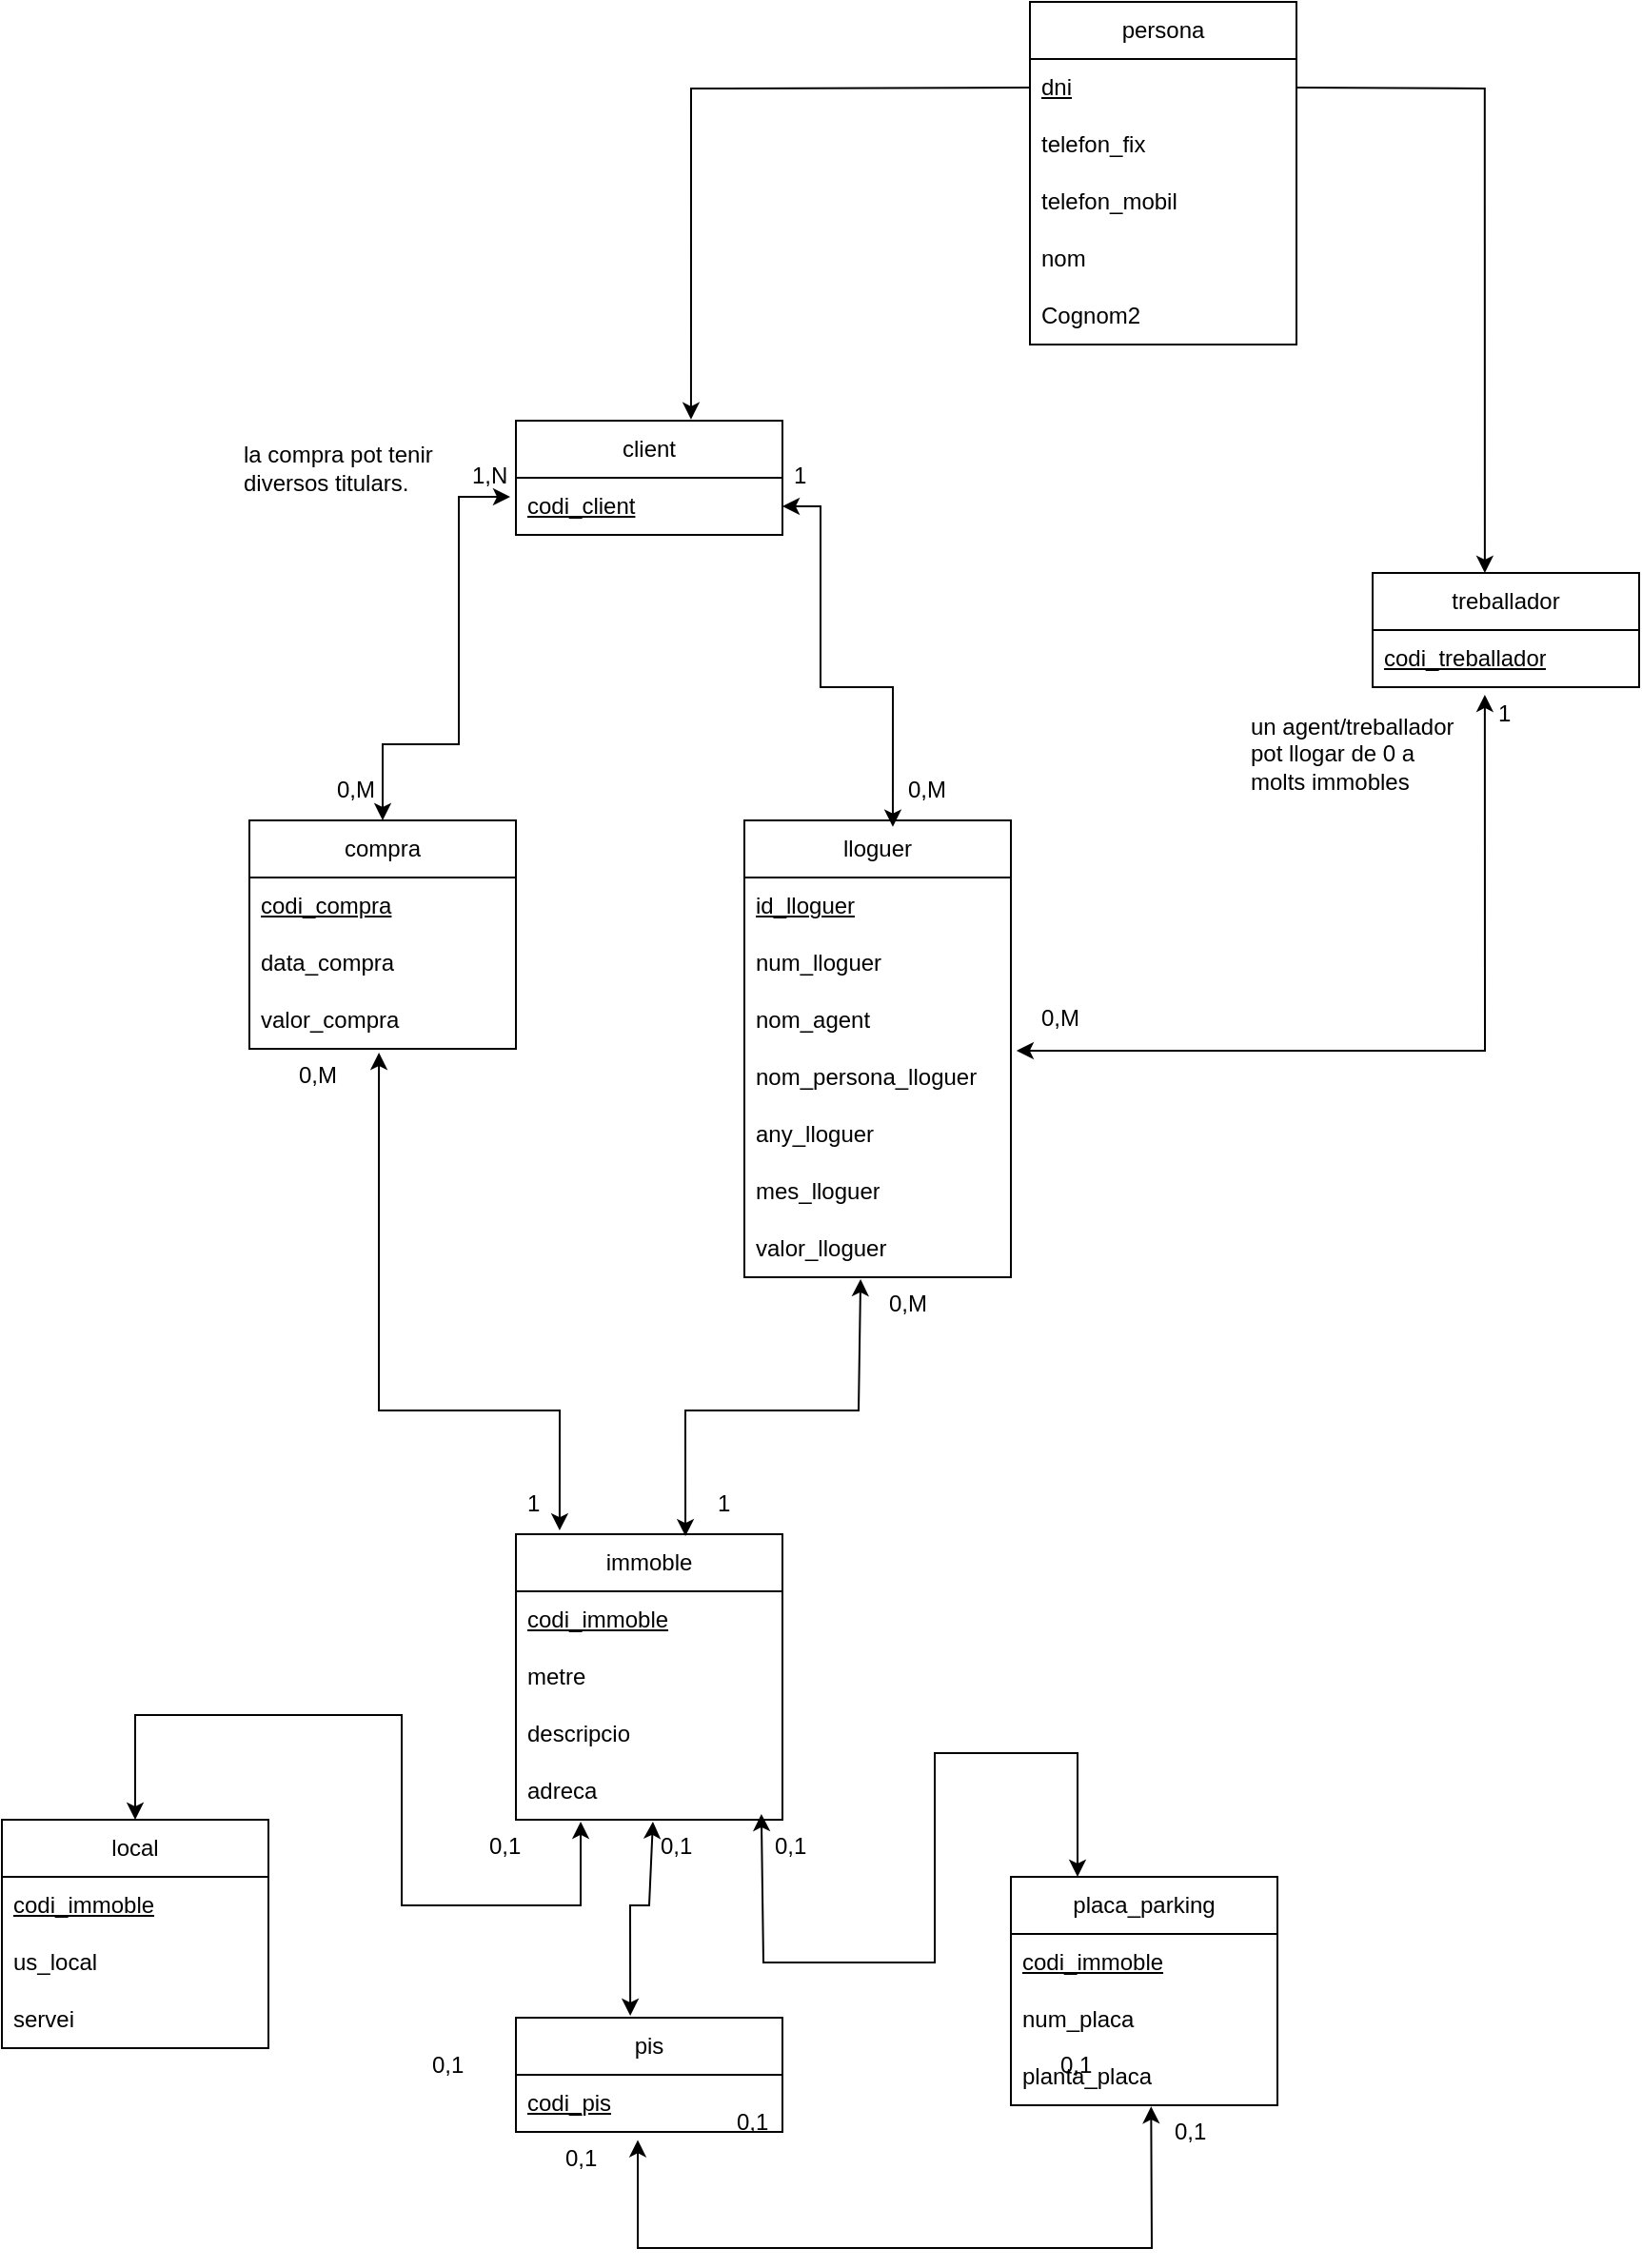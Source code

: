 <mxfile version="24.7.17">
  <diagram name="Pàgina-1" id="SRd085F0_NReQPcWsws4">
    <mxGraphModel dx="1968" dy="598" grid="1" gridSize="10" guides="1" tooltips="1" connect="1" arrows="1" fold="1" page="1" pageScale="1" pageWidth="827" pageHeight="1169" math="0" shadow="0">
      <root>
        <mxCell id="0" />
        <mxCell id="1" parent="0" />
        <mxCell id="tAQXnPftDMbQxo3-cld4-1" value="client" style="swimlane;fontStyle=0;childLayout=stackLayout;horizontal=1;startSize=30;horizontalStack=0;resizeParent=1;resizeParentMax=0;resizeLast=0;collapsible=1;marginBottom=0;whiteSpace=wrap;html=1;" parent="1" vertex="1">
          <mxGeometry x="60" y="270" width="140" height="60" as="geometry" />
        </mxCell>
        <mxCell id="tAQXnPftDMbQxo3-cld4-14" value="&lt;u&gt;codi_client&lt;/u&gt;" style="text;strokeColor=none;fillColor=none;align=left;verticalAlign=middle;spacingLeft=4;spacingRight=4;overflow=hidden;points=[[0,0.5],[1,0.5]];portConstraint=eastwest;rotatable=0;whiteSpace=wrap;html=1;" parent="tAQXnPftDMbQxo3-cld4-1" vertex="1">
          <mxGeometry y="30" width="140" height="30" as="geometry" />
        </mxCell>
        <mxCell id="tAQXnPftDMbQxo3-cld4-7" value="treballador" style="swimlane;fontStyle=0;childLayout=stackLayout;horizontal=1;startSize=30;horizontalStack=0;resizeParent=1;resizeParentMax=0;resizeLast=0;collapsible=1;marginBottom=0;whiteSpace=wrap;html=1;" parent="1" vertex="1">
          <mxGeometry x="510" y="350" width="140" height="60" as="geometry" />
        </mxCell>
        <mxCell id="tAQXnPftDMbQxo3-cld4-8" value="&lt;u&gt;codi_treballador&lt;/u&gt;" style="text;strokeColor=none;fillColor=none;align=left;verticalAlign=middle;spacingLeft=4;spacingRight=4;overflow=hidden;points=[[0,0.5],[1,0.5]];portConstraint=eastwest;rotatable=0;whiteSpace=wrap;html=1;" parent="tAQXnPftDMbQxo3-cld4-7" vertex="1">
          <mxGeometry y="30" width="140" height="30" as="geometry" />
        </mxCell>
        <mxCell id="tAQXnPftDMbQxo3-cld4-15" value="immoble" style="swimlane;fontStyle=0;childLayout=stackLayout;horizontal=1;startSize=30;horizontalStack=0;resizeParent=1;resizeParentMax=0;resizeLast=0;collapsible=1;marginBottom=0;whiteSpace=wrap;html=1;" parent="1" vertex="1">
          <mxGeometry x="60" y="855" width="140" height="150" as="geometry" />
        </mxCell>
        <mxCell id="tAQXnPftDMbQxo3-cld4-16" value="&lt;u&gt;codi_immoble&lt;/u&gt;" style="text;strokeColor=none;fillColor=none;align=left;verticalAlign=middle;spacingLeft=4;spacingRight=4;overflow=hidden;points=[[0,0.5],[1,0.5]];portConstraint=eastwest;rotatable=0;whiteSpace=wrap;html=1;" parent="tAQXnPftDMbQxo3-cld4-15" vertex="1">
          <mxGeometry y="30" width="140" height="30" as="geometry" />
        </mxCell>
        <mxCell id="tAQXnPftDMbQxo3-cld4-17" value="metre" style="text;strokeColor=none;fillColor=none;align=left;verticalAlign=middle;spacingLeft=4;spacingRight=4;overflow=hidden;points=[[0,0.5],[1,0.5]];portConstraint=eastwest;rotatable=0;whiteSpace=wrap;html=1;" parent="tAQXnPftDMbQxo3-cld4-15" vertex="1">
          <mxGeometry y="60" width="140" height="30" as="geometry" />
        </mxCell>
        <mxCell id="tAQXnPftDMbQxo3-cld4-18" value="descripcio" style="text;strokeColor=none;fillColor=none;align=left;verticalAlign=middle;spacingLeft=4;spacingRight=4;overflow=hidden;points=[[0,0.5],[1,0.5]];portConstraint=eastwest;rotatable=0;whiteSpace=wrap;html=1;" parent="tAQXnPftDMbQxo3-cld4-15" vertex="1">
          <mxGeometry y="90" width="140" height="30" as="geometry" />
        </mxCell>
        <mxCell id="tAQXnPftDMbQxo3-cld4-19" value="adreca" style="text;strokeColor=none;fillColor=none;align=left;verticalAlign=middle;spacingLeft=4;spacingRight=4;overflow=hidden;points=[[0,0.5],[1,0.5]];portConstraint=eastwest;rotatable=0;whiteSpace=wrap;html=1;" parent="tAQXnPftDMbQxo3-cld4-15" vertex="1">
          <mxGeometry y="120" width="140" height="30" as="geometry" />
        </mxCell>
        <mxCell id="tAQXnPftDMbQxo3-cld4-22" value="pis" style="swimlane;fontStyle=0;childLayout=stackLayout;horizontal=1;startSize=30;horizontalStack=0;resizeParent=1;resizeParentMax=0;resizeLast=0;collapsible=1;marginBottom=0;whiteSpace=wrap;html=1;" parent="1" vertex="1">
          <mxGeometry x="60" y="1109" width="140" height="60" as="geometry" />
        </mxCell>
        <mxCell id="tAQXnPftDMbQxo3-cld4-23" value="&lt;u&gt;codi_pis&lt;/u&gt;" style="text;strokeColor=none;fillColor=none;align=left;verticalAlign=middle;spacingLeft=4;spacingRight=4;overflow=hidden;points=[[0,0.5],[1,0.5]];portConstraint=eastwest;rotatable=0;whiteSpace=wrap;html=1;" parent="tAQXnPftDMbQxo3-cld4-22" vertex="1">
          <mxGeometry y="30" width="140" height="30" as="geometry" />
        </mxCell>
        <mxCell id="tAQXnPftDMbQxo3-cld4-27" value="local" style="swimlane;fontStyle=0;childLayout=stackLayout;horizontal=1;startSize=30;horizontalStack=0;resizeParent=1;resizeParentMax=0;resizeLast=0;collapsible=1;marginBottom=0;whiteSpace=wrap;html=1;" parent="1" vertex="1">
          <mxGeometry x="-210" y="1005" width="140" height="120" as="geometry" />
        </mxCell>
        <mxCell id="eBgOaKsO6VGSohHFR5Lq-27" value="&lt;u&gt;codi_immoble&lt;/u&gt;" style="text;strokeColor=none;fillColor=none;align=left;verticalAlign=middle;spacingLeft=4;spacingRight=4;overflow=hidden;points=[[0,0.5],[1,0.5]];portConstraint=eastwest;rotatable=0;whiteSpace=wrap;html=1;" vertex="1" parent="tAQXnPftDMbQxo3-cld4-27">
          <mxGeometry y="30" width="140" height="30" as="geometry" />
        </mxCell>
        <mxCell id="tAQXnPftDMbQxo3-cld4-29" value="us_local" style="text;strokeColor=none;fillColor=none;align=left;verticalAlign=middle;spacingLeft=4;spacingRight=4;overflow=hidden;points=[[0,0.5],[1,0.5]];portConstraint=eastwest;rotatable=0;whiteSpace=wrap;html=1;" parent="tAQXnPftDMbQxo3-cld4-27" vertex="1">
          <mxGeometry y="60" width="140" height="30" as="geometry" />
        </mxCell>
        <mxCell id="tAQXnPftDMbQxo3-cld4-28" value="servei" style="text;strokeColor=none;fillColor=none;align=left;verticalAlign=middle;spacingLeft=4;spacingRight=4;overflow=hidden;points=[[0,0.5],[1,0.5]];portConstraint=eastwest;rotatable=0;whiteSpace=wrap;html=1;" parent="tAQXnPftDMbQxo3-cld4-27" vertex="1">
          <mxGeometry y="90" width="140" height="30" as="geometry" />
        </mxCell>
        <mxCell id="tAQXnPftDMbQxo3-cld4-30" value="placa_parking" style="swimlane;fontStyle=0;childLayout=stackLayout;horizontal=1;startSize=30;horizontalStack=0;resizeParent=1;resizeParentMax=0;resizeLast=0;collapsible=1;marginBottom=0;whiteSpace=wrap;html=1;" parent="1" vertex="1">
          <mxGeometry x="320" y="1035" width="140" height="120" as="geometry" />
        </mxCell>
        <mxCell id="eBgOaKsO6VGSohHFR5Lq-29" value="&lt;u&gt;codi_immoble&lt;/u&gt;" style="text;strokeColor=none;fillColor=none;align=left;verticalAlign=middle;spacingLeft=4;spacingRight=4;overflow=hidden;points=[[0,0.5],[1,0.5]];portConstraint=eastwest;rotatable=0;whiteSpace=wrap;html=1;" vertex="1" parent="tAQXnPftDMbQxo3-cld4-30">
          <mxGeometry y="30" width="140" height="30" as="geometry" />
        </mxCell>
        <mxCell id="tAQXnPftDMbQxo3-cld4-31" value="num_placa" style="text;strokeColor=none;fillColor=none;align=left;verticalAlign=middle;spacingLeft=4;spacingRight=4;overflow=hidden;points=[[0,0.5],[1,0.5]];portConstraint=eastwest;rotatable=0;whiteSpace=wrap;html=1;" parent="tAQXnPftDMbQxo3-cld4-30" vertex="1">
          <mxGeometry y="60" width="140" height="30" as="geometry" />
        </mxCell>
        <mxCell id="tAQXnPftDMbQxo3-cld4-32" value="planta_placa" style="text;strokeColor=none;fillColor=none;align=left;verticalAlign=middle;spacingLeft=4;spacingRight=4;overflow=hidden;points=[[0,0.5],[1,0.5]];portConstraint=eastwest;rotatable=0;whiteSpace=wrap;html=1;" parent="tAQXnPftDMbQxo3-cld4-30" vertex="1">
          <mxGeometry y="90" width="140" height="30" as="geometry" />
        </mxCell>
        <mxCell id="tAQXnPftDMbQxo3-cld4-34" value="compra" style="swimlane;fontStyle=0;childLayout=stackLayout;horizontal=1;startSize=30;horizontalStack=0;resizeParent=1;resizeParentMax=0;resizeLast=0;collapsible=1;marginBottom=0;whiteSpace=wrap;html=1;" parent="1" vertex="1">
          <mxGeometry x="-80" y="480" width="140" height="120" as="geometry" />
        </mxCell>
        <mxCell id="tAQXnPftDMbQxo3-cld4-35" value="&lt;u&gt;codi_compra&lt;/u&gt;" style="text;strokeColor=none;fillColor=none;align=left;verticalAlign=middle;spacingLeft=4;spacingRight=4;overflow=hidden;points=[[0,0.5],[1,0.5]];portConstraint=eastwest;rotatable=0;whiteSpace=wrap;html=1;" parent="tAQXnPftDMbQxo3-cld4-34" vertex="1">
          <mxGeometry y="30" width="140" height="30" as="geometry" />
        </mxCell>
        <mxCell id="tAQXnPftDMbQxo3-cld4-37" value="data_compra" style="text;strokeColor=none;fillColor=none;align=left;verticalAlign=middle;spacingLeft=4;spacingRight=4;overflow=hidden;points=[[0,0.5],[1,0.5]];portConstraint=eastwest;rotatable=0;whiteSpace=wrap;html=1;" parent="tAQXnPftDMbQxo3-cld4-34" vertex="1">
          <mxGeometry y="60" width="140" height="30" as="geometry" />
        </mxCell>
        <mxCell id="tAQXnPftDMbQxo3-cld4-36" value="valor_compra" style="text;strokeColor=none;fillColor=none;align=left;verticalAlign=middle;spacingLeft=4;spacingRight=4;overflow=hidden;points=[[0,0.5],[1,0.5]];portConstraint=eastwest;rotatable=0;whiteSpace=wrap;html=1;" parent="tAQXnPftDMbQxo3-cld4-34" vertex="1">
          <mxGeometry y="90" width="140" height="30" as="geometry" />
        </mxCell>
        <mxCell id="tAQXnPftDMbQxo3-cld4-38" value="lloguer" style="swimlane;fontStyle=0;childLayout=stackLayout;horizontal=1;startSize=30;horizontalStack=0;resizeParent=1;resizeParentMax=0;resizeLast=0;collapsible=1;marginBottom=0;whiteSpace=wrap;html=1;" parent="1" vertex="1">
          <mxGeometry x="180" y="480" width="140" height="240" as="geometry" />
        </mxCell>
        <mxCell id="eBgOaKsO6VGSohHFR5Lq-30" value="&lt;u&gt;id_lloguer&lt;/u&gt;" style="text;strokeColor=none;fillColor=none;align=left;verticalAlign=middle;spacingLeft=4;spacingRight=4;overflow=hidden;points=[[0,0.5],[1,0.5]];portConstraint=eastwest;rotatable=0;whiteSpace=wrap;html=1;" vertex="1" parent="tAQXnPftDMbQxo3-cld4-38">
          <mxGeometry y="30" width="140" height="30" as="geometry" />
        </mxCell>
        <mxCell id="tAQXnPftDMbQxo3-cld4-39" value="num_lloguer" style="text;strokeColor=none;fillColor=none;align=left;verticalAlign=middle;spacingLeft=4;spacingRight=4;overflow=hidden;points=[[0,0.5],[1,0.5]];portConstraint=eastwest;rotatable=0;whiteSpace=wrap;html=1;" parent="tAQXnPftDMbQxo3-cld4-38" vertex="1">
          <mxGeometry y="60" width="140" height="30" as="geometry" />
        </mxCell>
        <mxCell id="tAQXnPftDMbQxo3-cld4-40" value="nom_agent" style="text;strokeColor=none;fillColor=none;align=left;verticalAlign=middle;spacingLeft=4;spacingRight=4;overflow=hidden;points=[[0,0.5],[1,0.5]];portConstraint=eastwest;rotatable=0;whiteSpace=wrap;html=1;" parent="tAQXnPftDMbQxo3-cld4-38" vertex="1">
          <mxGeometry y="90" width="140" height="30" as="geometry" />
        </mxCell>
        <mxCell id="tAQXnPftDMbQxo3-cld4-43" value="nom_persona_lloguer" style="text;strokeColor=none;fillColor=none;align=left;verticalAlign=middle;spacingLeft=4;spacingRight=4;overflow=hidden;points=[[0,0.5],[1,0.5]];portConstraint=eastwest;rotatable=0;whiteSpace=wrap;html=1;" parent="tAQXnPftDMbQxo3-cld4-38" vertex="1">
          <mxGeometry y="120" width="140" height="30" as="geometry" />
        </mxCell>
        <mxCell id="tAQXnPftDMbQxo3-cld4-41" value="any_lloguer" style="text;strokeColor=none;fillColor=none;align=left;verticalAlign=middle;spacingLeft=4;spacingRight=4;overflow=hidden;points=[[0,0.5],[1,0.5]];portConstraint=eastwest;rotatable=0;whiteSpace=wrap;html=1;" parent="tAQXnPftDMbQxo3-cld4-38" vertex="1">
          <mxGeometry y="150" width="140" height="30" as="geometry" />
        </mxCell>
        <mxCell id="tAQXnPftDMbQxo3-cld4-44" value="mes_lloguer" style="text;strokeColor=none;fillColor=none;align=left;verticalAlign=middle;spacingLeft=4;spacingRight=4;overflow=hidden;points=[[0,0.5],[1,0.5]];portConstraint=eastwest;rotatable=0;whiteSpace=wrap;html=1;" parent="tAQXnPftDMbQxo3-cld4-38" vertex="1">
          <mxGeometry y="180" width="140" height="30" as="geometry" />
        </mxCell>
        <mxCell id="tAQXnPftDMbQxo3-cld4-42" value="valor_lloguer" style="text;strokeColor=none;fillColor=none;align=left;verticalAlign=middle;spacingLeft=4;spacingRight=4;overflow=hidden;points=[[0,0.5],[1,0.5]];portConstraint=eastwest;rotatable=0;whiteSpace=wrap;html=1;" parent="tAQXnPftDMbQxo3-cld4-38" vertex="1">
          <mxGeometry y="210" width="140" height="30" as="geometry" />
        </mxCell>
        <mxCell id="Jhn1tIQHhHU0NPs5Rsfx-37" style="edgeStyle=orthogonalEdgeStyle;rounded=0;orthogonalLoop=1;jettySize=auto;html=1;exitX=0;exitY=0.5;exitDx=0;exitDy=0;entryX=0.657;entryY=-0.01;entryDx=0;entryDy=0;entryPerimeter=0;" parent="1" target="tAQXnPftDMbQxo3-cld4-1" edge="1">
          <mxGeometry relative="1" as="geometry">
            <mxPoint x="330" y="95" as="sourcePoint" />
          </mxGeometry>
        </mxCell>
        <mxCell id="Jhn1tIQHhHU0NPs5Rsfx-38" style="edgeStyle=orthogonalEdgeStyle;rounded=0;orthogonalLoop=1;jettySize=auto;html=1;exitX=1;exitY=0.5;exitDx=0;exitDy=0;entryX=0.421;entryY=0;entryDx=0;entryDy=0;entryPerimeter=0;" parent="1" target="tAQXnPftDMbQxo3-cld4-7" edge="1">
          <mxGeometry relative="1" as="geometry">
            <mxPoint x="470" y="95" as="sourcePoint" />
          </mxGeometry>
        </mxCell>
        <mxCell id="Jhn1tIQHhHU0NPs5Rsfx-39" value="la compra pot tenir diversos titulars." style="text;strokeColor=none;fillColor=none;align=left;verticalAlign=middle;spacingLeft=4;spacingRight=4;overflow=hidden;points=[[0,0.5],[1,0.5]];portConstraint=eastwest;rotatable=0;whiteSpace=wrap;html=1;" parent="1" vertex="1">
          <mxGeometry x="-89" y="270" width="120" height="50" as="geometry" />
        </mxCell>
        <mxCell id="eBgOaKsO6VGSohHFR5Lq-1" value="persona" style="swimlane;fontStyle=0;childLayout=stackLayout;horizontal=1;startSize=30;horizontalStack=0;resizeParent=1;resizeParentMax=0;resizeLast=0;collapsible=1;marginBottom=0;whiteSpace=wrap;html=1;" vertex="1" parent="1">
          <mxGeometry x="330" y="50" width="140" height="180" as="geometry" />
        </mxCell>
        <mxCell id="eBgOaKsO6VGSohHFR5Lq-3" value="&lt;u&gt;dni&lt;/u&gt;" style="text;strokeColor=none;fillColor=none;align=left;verticalAlign=middle;spacingLeft=4;spacingRight=4;overflow=hidden;points=[[0,0.5],[1,0.5]];portConstraint=eastwest;rotatable=0;whiteSpace=wrap;html=1;" vertex="1" parent="eBgOaKsO6VGSohHFR5Lq-1">
          <mxGeometry y="30" width="140" height="30" as="geometry" />
        </mxCell>
        <mxCell id="eBgOaKsO6VGSohHFR5Lq-4" value="telefon_fix" style="text;strokeColor=none;fillColor=none;align=left;verticalAlign=middle;spacingLeft=4;spacingRight=4;overflow=hidden;points=[[0,0.5],[1,0.5]];portConstraint=eastwest;rotatable=0;whiteSpace=wrap;html=1;" vertex="1" parent="eBgOaKsO6VGSohHFR5Lq-1">
          <mxGeometry y="60" width="140" height="30" as="geometry" />
        </mxCell>
        <mxCell id="eBgOaKsO6VGSohHFR5Lq-5" value="telefon_mobil&lt;span style=&quot;color: rgba(0, 0, 0, 0); font-family: monospace; font-size: 0px; text-wrap: nowrap;&quot;&gt;%3CmxGraphModel%3E%3Croot%3E%3CmxCell%20id%3D%220%22%2F%3E%3CmxCell%20id%3D%221%22%20parent%3D%220%22%2F%3E%3CmxCell%20id%3D%222%22%20value%3D%22%22%20style%3D%22endArrow%3Dclassic%3BstartArrow%3Dclassic%3Bhtml%3D1%3Brounded%3D0%3BexitX%3D1.025%3BexitY%3D0.1%3BexitDx%3D0%3BexitDy%3D0%3BexitPerimeter%3D0%3BentryX%3D0.006%3BentryY%3D0.9%3BentryDx%3D0%3BentryDy%3D0%3BentryPerimeter%3D0%3B%22%20edge%3D%221%22%20parent%3D%221%22%3E%3CmxGeometry%20width%3D%2250%22%20height%3D%2250%22%20relative%3D%221%22%20as%3D%22geometry%22%3E%3CmxPoint%20x%3D%22434%22%20y%3D%22309%22%20as%3D%22sourcePoint%22%2F%3E%3CmxPoint%20x%3D%22601%22%20y%3D%22250%22%20as%3D%22targetPoint%22%2F%3E%3C%2FmxGeometry%3E%3C%2FmxCell%3E%3C%2Froot%3E%3C%2FmxGraphModel%3E&lt;/span&gt;" style="text;strokeColor=none;fillColor=none;align=left;verticalAlign=middle;spacingLeft=4;spacingRight=4;overflow=hidden;points=[[0,0.5],[1,0.5]];portConstraint=eastwest;rotatable=0;whiteSpace=wrap;html=1;" vertex="1" parent="eBgOaKsO6VGSohHFR5Lq-1">
          <mxGeometry y="90" width="140" height="30" as="geometry" />
        </mxCell>
        <mxCell id="eBgOaKsO6VGSohHFR5Lq-6" value="nom" style="text;strokeColor=none;fillColor=none;align=left;verticalAlign=middle;spacingLeft=4;spacingRight=4;overflow=hidden;points=[[0,0.5],[1,0.5]];portConstraint=eastwest;rotatable=0;whiteSpace=wrap;html=1;" vertex="1" parent="eBgOaKsO6VGSohHFR5Lq-1">
          <mxGeometry y="120" width="140" height="30" as="geometry" />
        </mxCell>
        <mxCell id="eBgOaKsO6VGSohHFR5Lq-7" value="Cognom2" style="text;strokeColor=none;fillColor=none;align=left;verticalAlign=middle;spacingLeft=4;spacingRight=4;overflow=hidden;points=[[0,0.5],[1,0.5]];portConstraint=eastwest;rotatable=0;whiteSpace=wrap;html=1;" vertex="1" parent="eBgOaKsO6VGSohHFR5Lq-1">
          <mxGeometry y="150" width="140" height="30" as="geometry" />
        </mxCell>
        <mxCell id="eBgOaKsO6VGSohHFR5Lq-10" value="" style="endArrow=classic;startArrow=classic;html=1;rounded=0;exitX=0.5;exitY=0;exitDx=0;exitDy=0;" edge="1" parent="1" source="tAQXnPftDMbQxo3-cld4-34">
          <mxGeometry width="50" height="50" relative="1" as="geometry">
            <mxPoint x="300" y="520" as="sourcePoint" />
            <mxPoint x="57" y="310" as="targetPoint" />
            <Array as="points">
              <mxPoint x="-10" y="440" />
              <mxPoint x="30" y="440" />
              <mxPoint x="30" y="310" />
            </Array>
          </mxGeometry>
        </mxCell>
        <mxCell id="eBgOaKsO6VGSohHFR5Lq-11" value="" style="endArrow=classic;startArrow=classic;html=1;rounded=0;exitX=0.557;exitY=0.014;exitDx=0;exitDy=0;exitPerimeter=0;entryX=1;entryY=0.5;entryDx=0;entryDy=0;" edge="1" parent="1" source="tAQXnPftDMbQxo3-cld4-38" target="tAQXnPftDMbQxo3-cld4-14">
          <mxGeometry width="50" height="50" relative="1" as="geometry">
            <mxPoint y="490" as="sourcePoint" />
            <mxPoint x="210" y="320" as="targetPoint" />
            <Array as="points">
              <mxPoint x="258" y="410" />
              <mxPoint x="220" y="410" />
              <mxPoint x="220" y="315" />
            </Array>
          </mxGeometry>
        </mxCell>
        <mxCell id="eBgOaKsO6VGSohHFR5Lq-12" value="" style="endArrow=classic;startArrow=classic;html=1;rounded=0;entryX=0.486;entryY=1.067;entryDx=0;entryDy=0;entryPerimeter=0;exitX=0.164;exitY=-0.013;exitDx=0;exitDy=0;exitPerimeter=0;" edge="1" parent="1" source="tAQXnPftDMbQxo3-cld4-15" target="tAQXnPftDMbQxo3-cld4-36">
          <mxGeometry width="50" height="50" relative="1" as="geometry">
            <mxPoint x="90" y="740" as="sourcePoint" />
            <mxPoint x="67" y="320" as="targetPoint" />
            <Array as="points">
              <mxPoint x="83" y="790" />
              <mxPoint x="20" y="790" />
              <mxPoint x="-12" y="790" />
            </Array>
          </mxGeometry>
        </mxCell>
        <mxCell id="eBgOaKsO6VGSohHFR5Lq-13" value="" style="endArrow=classic;startArrow=classic;html=1;rounded=0;entryX=0.436;entryY=1.033;entryDx=0;entryDy=0;entryPerimeter=0;exitX=0.636;exitY=0.007;exitDx=0;exitDy=0;exitPerimeter=0;" edge="1" parent="1" source="tAQXnPftDMbQxo3-cld4-15" target="tAQXnPftDMbQxo3-cld4-42">
          <mxGeometry width="50" height="50" relative="1" as="geometry">
            <mxPoint x="93" y="863" as="sourcePoint" />
            <mxPoint x="-2" y="612" as="targetPoint" />
            <Array as="points">
              <mxPoint x="149" y="790" />
              <mxPoint x="240" y="790" />
            </Array>
          </mxGeometry>
        </mxCell>
        <mxCell id="eBgOaKsO6VGSohHFR5Lq-14" value="" style="endArrow=classic;startArrow=classic;html=1;rounded=0;exitX=0.5;exitY=0;exitDx=0;exitDy=0;entryX=0.243;entryY=1.033;entryDx=0;entryDy=0;entryPerimeter=0;" edge="1" parent="1" source="tAQXnPftDMbQxo3-cld4-27" target="tAQXnPftDMbQxo3-cld4-19">
          <mxGeometry width="50" height="50" relative="1" as="geometry">
            <mxPoint x="300" y="820" as="sourcePoint" />
            <mxPoint x="350" y="770" as="targetPoint" />
            <Array as="points">
              <mxPoint x="-140" y="950" />
              <mxPoint y="950" />
              <mxPoint y="1050" />
              <mxPoint x="94" y="1050" />
            </Array>
          </mxGeometry>
        </mxCell>
        <mxCell id="eBgOaKsO6VGSohHFR5Lq-15" value="" style="endArrow=classic;startArrow=classic;html=1;rounded=0;exitX=0.429;exitY=-0.017;exitDx=0;exitDy=0;entryX=0.514;entryY=1.033;entryDx=0;entryDy=0;entryPerimeter=0;exitPerimeter=0;" edge="1" parent="1" source="tAQXnPftDMbQxo3-cld4-22" target="tAQXnPftDMbQxo3-cld4-19">
          <mxGeometry width="50" height="50" relative="1" as="geometry">
            <mxPoint x="20" y="1160" as="sourcePoint" />
            <mxPoint x="104" y="1016" as="targetPoint" />
            <Array as="points">
              <mxPoint x="120" y="1050" />
              <mxPoint x="130" y="1050" />
            </Array>
          </mxGeometry>
        </mxCell>
        <mxCell id="eBgOaKsO6VGSohHFR5Lq-16" value="" style="endArrow=classic;startArrow=classic;html=1;rounded=0;exitX=0.25;exitY=0;exitDx=0;exitDy=0;entryX=0.921;entryY=0.9;entryDx=0;entryDy=0;entryPerimeter=0;" edge="1" parent="1" source="tAQXnPftDMbQxo3-cld4-30" target="tAQXnPftDMbQxo3-cld4-19">
          <mxGeometry width="50" height="50" relative="1" as="geometry">
            <mxPoint x="180" y="1189" as="sourcePoint" />
            <mxPoint x="142" y="1016" as="targetPoint" />
            <Array as="points">
              <mxPoint x="355" y="970" />
              <mxPoint x="280" y="970" />
              <mxPoint x="280" y="1080" />
              <mxPoint x="190" y="1080" />
            </Array>
          </mxGeometry>
        </mxCell>
        <mxCell id="eBgOaKsO6VGSohHFR5Lq-17" value="" style="endArrow=classic;startArrow=classic;html=1;rounded=0;entryX=0.421;entryY=1.133;entryDx=0;entryDy=0;entryPerimeter=0;exitX=1.021;exitY=0.033;exitDx=0;exitDy=0;exitPerimeter=0;" edge="1" parent="1" source="tAQXnPftDMbQxo3-cld4-43" target="tAQXnPftDMbQxo3-cld4-8">
          <mxGeometry width="50" height="50" relative="1" as="geometry">
            <mxPoint x="159" y="866" as="sourcePoint" />
            <mxPoint x="251" y="701" as="targetPoint" />
            <Array as="points">
              <mxPoint x="569" y="601" />
            </Array>
          </mxGeometry>
        </mxCell>
        <mxCell id="eBgOaKsO6VGSohHFR5Lq-18" value="" style="endArrow=classic;startArrow=classic;html=1;rounded=0;exitX=1.1;exitY=0.14;exitDx=0;exitDy=0;exitPerimeter=0;entryX=0.526;entryY=1.02;entryDx=0;entryDy=0;entryPerimeter=0;" edge="1" parent="1" source="eBgOaKsO6VGSohHFR5Lq-19" target="tAQXnPftDMbQxo3-cld4-32">
          <mxGeometry width="50" height="50" relative="1" as="geometry">
            <mxPoint x="300" y="1120" as="sourcePoint" />
            <mxPoint x="350" y="1070" as="targetPoint" />
            <Array as="points">
              <mxPoint x="124" y="1230" />
              <mxPoint x="394" y="1230" />
            </Array>
          </mxGeometry>
        </mxCell>
        <mxCell id="eBgOaKsO6VGSohHFR5Lq-19" value="0,1" style="text;strokeColor=none;fillColor=none;spacingLeft=4;spacingRight=4;overflow=hidden;rotatable=0;points=[[0,0.5],[1,0.5]];portConstraint=eastwest;fontSize=12;whiteSpace=wrap;html=1;" vertex="1" parent="1">
          <mxGeometry x="80" y="1169" width="40" height="30" as="geometry" />
        </mxCell>
        <mxCell id="eBgOaKsO6VGSohHFR5Lq-20" value="0,1" style="text;strokeColor=none;fillColor=none;spacingLeft=4;spacingRight=4;overflow=hidden;rotatable=0;points=[[0,0.5],[1,0.5]];portConstraint=eastwest;fontSize=12;whiteSpace=wrap;html=1;" vertex="1" parent="1">
          <mxGeometry x="400" y="1155" width="40" height="30" as="geometry" />
        </mxCell>
        <mxCell id="eBgOaKsO6VGSohHFR5Lq-21" value="0,1" style="text;strokeColor=none;fillColor=none;spacingLeft=4;spacingRight=4;overflow=hidden;rotatable=0;points=[[0,0.5],[1,0.5]];portConstraint=eastwest;fontSize=12;whiteSpace=wrap;html=1;" vertex="1" parent="1">
          <mxGeometry x="10" y="1120" width="40" height="30" as="geometry" />
        </mxCell>
        <mxCell id="eBgOaKsO6VGSohHFR5Lq-22" value="0,1" style="text;strokeColor=none;fillColor=none;spacingLeft=4;spacingRight=4;overflow=hidden;rotatable=0;points=[[0,0.5],[1,0.5]];portConstraint=eastwest;fontSize=12;whiteSpace=wrap;html=1;" vertex="1" parent="1">
          <mxGeometry x="170" y="1150" width="40" height="30" as="geometry" />
        </mxCell>
        <mxCell id="eBgOaKsO6VGSohHFR5Lq-23" value="0,1" style="text;strokeColor=none;fillColor=none;spacingLeft=4;spacingRight=4;overflow=hidden;rotatable=0;points=[[0,0.5],[1,0.5]];portConstraint=eastwest;fontSize=12;whiteSpace=wrap;html=1;" vertex="1" parent="1">
          <mxGeometry x="340" y="1120" width="40" height="30" as="geometry" />
        </mxCell>
        <mxCell id="eBgOaKsO6VGSohHFR5Lq-24" value="0,1" style="text;strokeColor=none;fillColor=none;spacingLeft=4;spacingRight=4;overflow=hidden;rotatable=0;points=[[0,0.5],[1,0.5]];portConstraint=eastwest;fontSize=12;whiteSpace=wrap;html=1;" vertex="1" parent="1">
          <mxGeometry x="130" y="1005" width="40" height="30" as="geometry" />
        </mxCell>
        <mxCell id="eBgOaKsO6VGSohHFR5Lq-25" value="0,1" style="text;strokeColor=none;fillColor=none;spacingLeft=4;spacingRight=4;overflow=hidden;rotatable=0;points=[[0,0.5],[1,0.5]];portConstraint=eastwest;fontSize=12;whiteSpace=wrap;html=1;" vertex="1" parent="1">
          <mxGeometry x="190" y="1005" width="40" height="30" as="geometry" />
        </mxCell>
        <mxCell id="eBgOaKsO6VGSohHFR5Lq-26" value="0,1" style="text;strokeColor=none;fillColor=none;spacingLeft=4;spacingRight=4;overflow=hidden;rotatable=0;points=[[0,0.5],[1,0.5]];portConstraint=eastwest;fontSize=12;whiteSpace=wrap;html=1;" vertex="1" parent="1">
          <mxGeometry x="40" y="1005" width="40" height="30" as="geometry" />
        </mxCell>
        <mxCell id="eBgOaKsO6VGSohHFR5Lq-31" value="1,N" style="text;strokeColor=none;fillColor=none;spacingLeft=4;spacingRight=4;overflow=hidden;rotatable=0;points=[[0,0.5],[1,0.5]];portConstraint=eastwest;fontSize=12;whiteSpace=wrap;html=1;" vertex="1" parent="1">
          <mxGeometry x="31" y="285" width="40" height="30" as="geometry" />
        </mxCell>
        <mxCell id="eBgOaKsO6VGSohHFR5Lq-33" value="0,M" style="text;strokeColor=none;fillColor=none;spacingLeft=4;spacingRight=4;overflow=hidden;rotatable=0;points=[[0,0.5],[1,0.5]];portConstraint=eastwest;fontSize=12;whiteSpace=wrap;html=1;" vertex="1" parent="1">
          <mxGeometry x="-40" y="450" width="40" height="30" as="geometry" />
        </mxCell>
        <mxCell id="eBgOaKsO6VGSohHFR5Lq-34" value="0,M" style="text;strokeColor=none;fillColor=none;spacingLeft=4;spacingRight=4;overflow=hidden;rotatable=0;points=[[0,0.5],[1,0.5]];portConstraint=eastwest;fontSize=12;whiteSpace=wrap;html=1;" vertex="1" parent="1">
          <mxGeometry x="260" y="450" width="40" height="30" as="geometry" />
        </mxCell>
        <mxCell id="eBgOaKsO6VGSohHFR5Lq-35" value="1" style="text;strokeColor=none;fillColor=none;spacingLeft=4;spacingRight=4;overflow=hidden;rotatable=0;points=[[0,0.5],[1,0.5]];portConstraint=eastwest;fontSize=12;whiteSpace=wrap;html=1;" vertex="1" parent="1">
          <mxGeometry x="200" y="285" width="40" height="30" as="geometry" />
        </mxCell>
        <mxCell id="eBgOaKsO6VGSohHFR5Lq-36" value="1" style="text;strokeColor=none;fillColor=none;spacingLeft=4;spacingRight=4;overflow=hidden;rotatable=0;points=[[0,0.5],[1,0.5]];portConstraint=eastwest;fontSize=12;whiteSpace=wrap;html=1;" vertex="1" parent="1">
          <mxGeometry x="60" y="825" width="40" height="30" as="geometry" />
        </mxCell>
        <mxCell id="eBgOaKsO6VGSohHFR5Lq-37" value="1" style="text;strokeColor=none;fillColor=none;spacingLeft=4;spacingRight=4;overflow=hidden;rotatable=0;points=[[0,0.5],[1,0.5]];portConstraint=eastwest;fontSize=12;whiteSpace=wrap;html=1;" vertex="1" parent="1">
          <mxGeometry x="160" y="825" width="40" height="30" as="geometry" />
        </mxCell>
        <mxCell id="eBgOaKsO6VGSohHFR5Lq-38" value="0,M" style="text;strokeColor=none;fillColor=none;spacingLeft=4;spacingRight=4;overflow=hidden;rotatable=0;points=[[0,0.5],[1,0.5]];portConstraint=eastwest;fontSize=12;whiteSpace=wrap;html=1;" vertex="1" parent="1">
          <mxGeometry x="-60" y="600" width="40" height="30" as="geometry" />
        </mxCell>
        <mxCell id="eBgOaKsO6VGSohHFR5Lq-39" value="0,M" style="text;strokeColor=none;fillColor=none;spacingLeft=4;spacingRight=4;overflow=hidden;rotatable=0;points=[[0,0.5],[1,0.5]];portConstraint=eastwest;fontSize=12;whiteSpace=wrap;html=1;" vertex="1" parent="1">
          <mxGeometry x="250" y="720" width="40" height="30" as="geometry" />
        </mxCell>
        <mxCell id="eBgOaKsO6VGSohHFR5Lq-40" value="0,M" style="text;strokeColor=none;fillColor=none;spacingLeft=4;spacingRight=4;overflow=hidden;rotatable=0;points=[[0,0.5],[1,0.5]];portConstraint=eastwest;fontSize=12;whiteSpace=wrap;html=1;" vertex="1" parent="1">
          <mxGeometry x="330" y="570" width="40" height="30" as="geometry" />
        </mxCell>
        <mxCell id="eBgOaKsO6VGSohHFR5Lq-41" value="1" style="text;strokeColor=none;fillColor=none;spacingLeft=4;spacingRight=4;overflow=hidden;rotatable=0;points=[[0,0.5],[1,0.5]];portConstraint=eastwest;fontSize=12;whiteSpace=wrap;html=1;" vertex="1" parent="1">
          <mxGeometry x="570" y="410" width="40" height="30" as="geometry" />
        </mxCell>
        <mxCell id="eBgOaKsO6VGSohHFR5Lq-42" value="un agent/treballador&lt;div&gt;pot llogar de 0 a molts immobles&lt;/div&gt;" style="text;strokeColor=none;fillColor=none;align=left;verticalAlign=middle;spacingLeft=4;spacingRight=4;overflow=hidden;points=[[0,0.5],[1,0.5]];portConstraint=eastwest;rotatable=0;whiteSpace=wrap;html=1;" vertex="1" parent="1">
          <mxGeometry x="440" y="420" width="120" height="50" as="geometry" />
        </mxCell>
      </root>
    </mxGraphModel>
  </diagram>
</mxfile>
